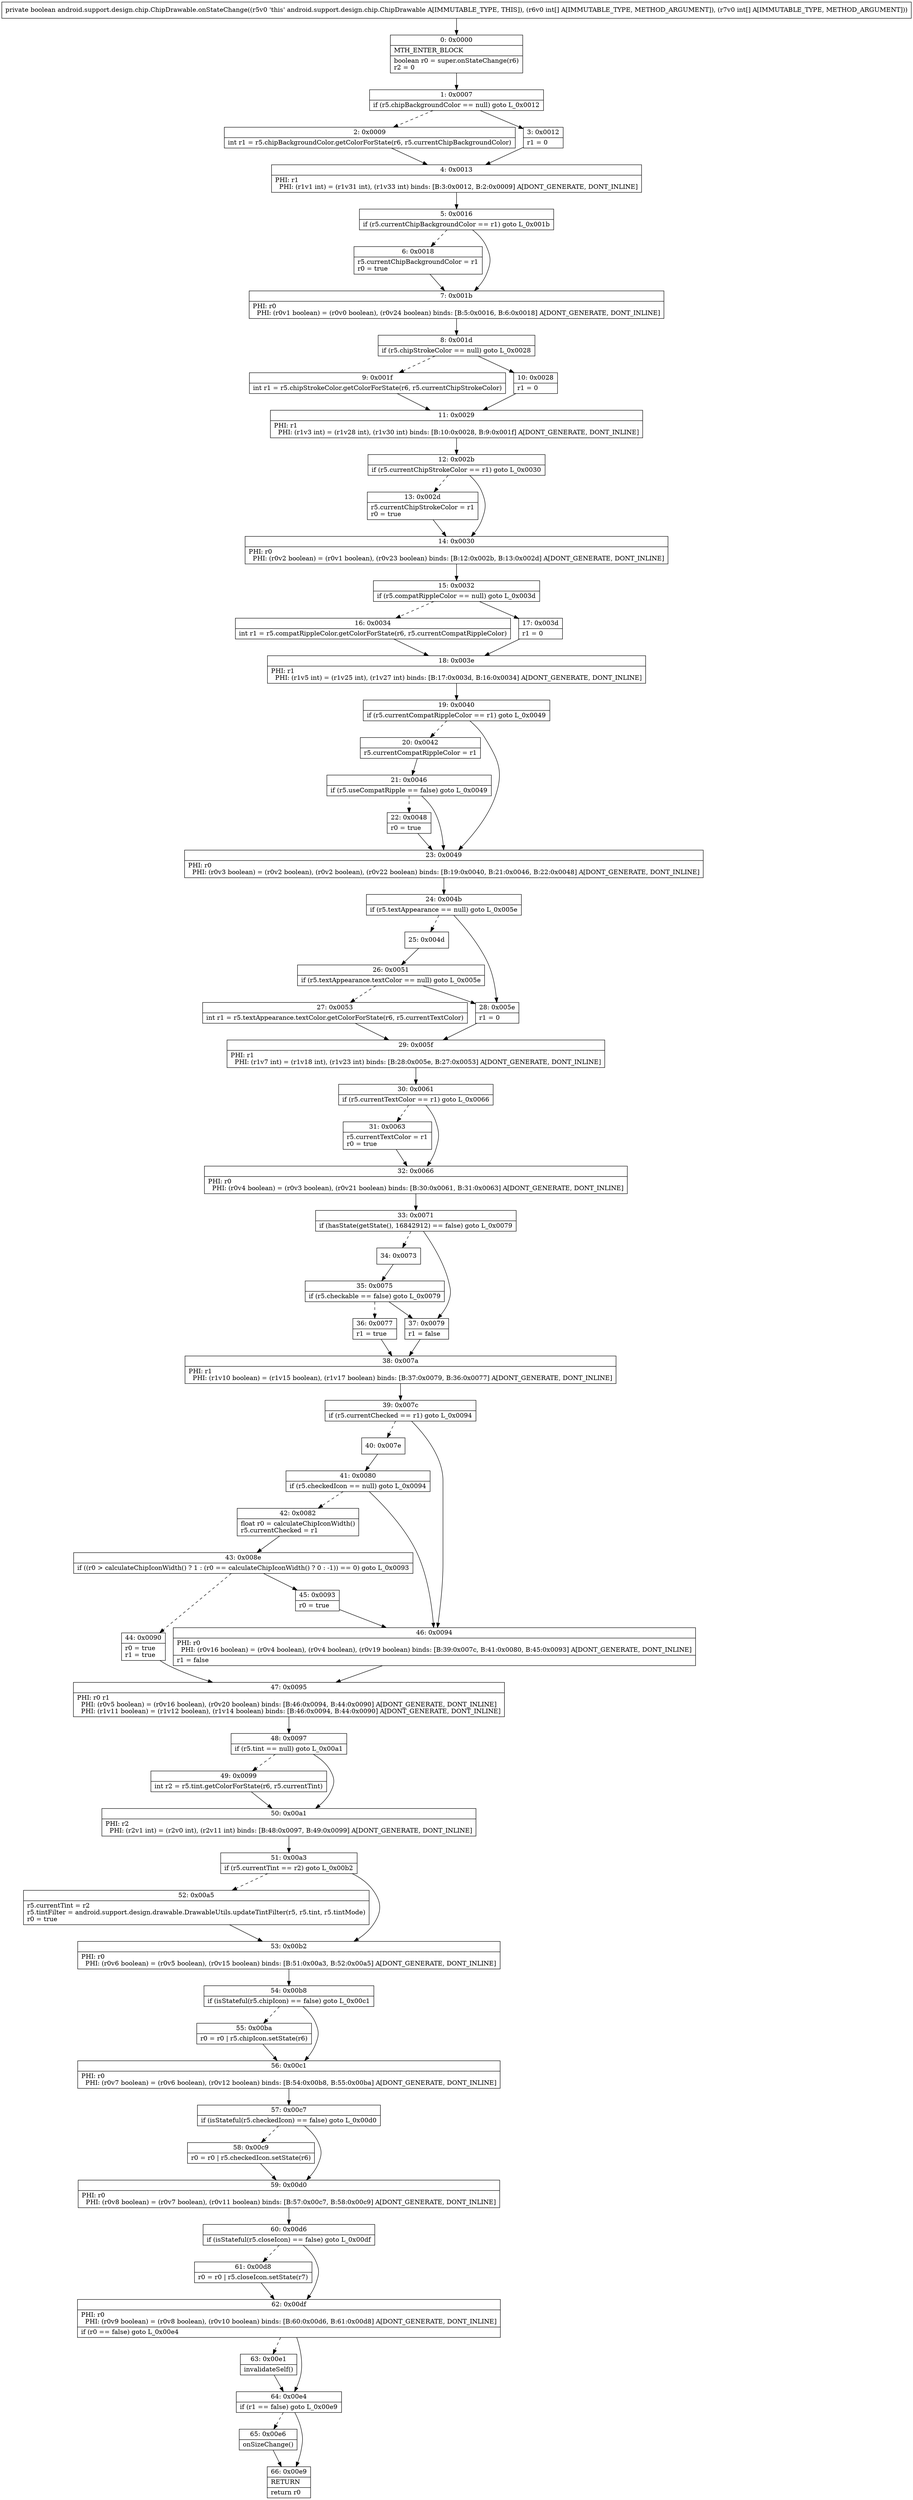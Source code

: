 digraph "CFG forandroid.support.design.chip.ChipDrawable.onStateChange([I[I)Z" {
Node_0 [shape=record,label="{0\:\ 0x0000|MTH_ENTER_BLOCK\l|boolean r0 = super.onStateChange(r6)\lr2 = 0\l}"];
Node_1 [shape=record,label="{1\:\ 0x0007|if (r5.chipBackgroundColor == null) goto L_0x0012\l}"];
Node_2 [shape=record,label="{2\:\ 0x0009|int r1 = r5.chipBackgroundColor.getColorForState(r6, r5.currentChipBackgroundColor)\l}"];
Node_3 [shape=record,label="{3\:\ 0x0012|r1 = 0\l}"];
Node_4 [shape=record,label="{4\:\ 0x0013|PHI: r1 \l  PHI: (r1v1 int) = (r1v31 int), (r1v33 int) binds: [B:3:0x0012, B:2:0x0009] A[DONT_GENERATE, DONT_INLINE]\l}"];
Node_5 [shape=record,label="{5\:\ 0x0016|if (r5.currentChipBackgroundColor == r1) goto L_0x001b\l}"];
Node_6 [shape=record,label="{6\:\ 0x0018|r5.currentChipBackgroundColor = r1\lr0 = true\l}"];
Node_7 [shape=record,label="{7\:\ 0x001b|PHI: r0 \l  PHI: (r0v1 boolean) = (r0v0 boolean), (r0v24 boolean) binds: [B:5:0x0016, B:6:0x0018] A[DONT_GENERATE, DONT_INLINE]\l}"];
Node_8 [shape=record,label="{8\:\ 0x001d|if (r5.chipStrokeColor == null) goto L_0x0028\l}"];
Node_9 [shape=record,label="{9\:\ 0x001f|int r1 = r5.chipStrokeColor.getColorForState(r6, r5.currentChipStrokeColor)\l}"];
Node_10 [shape=record,label="{10\:\ 0x0028|r1 = 0\l}"];
Node_11 [shape=record,label="{11\:\ 0x0029|PHI: r1 \l  PHI: (r1v3 int) = (r1v28 int), (r1v30 int) binds: [B:10:0x0028, B:9:0x001f] A[DONT_GENERATE, DONT_INLINE]\l}"];
Node_12 [shape=record,label="{12\:\ 0x002b|if (r5.currentChipStrokeColor == r1) goto L_0x0030\l}"];
Node_13 [shape=record,label="{13\:\ 0x002d|r5.currentChipStrokeColor = r1\lr0 = true\l}"];
Node_14 [shape=record,label="{14\:\ 0x0030|PHI: r0 \l  PHI: (r0v2 boolean) = (r0v1 boolean), (r0v23 boolean) binds: [B:12:0x002b, B:13:0x002d] A[DONT_GENERATE, DONT_INLINE]\l}"];
Node_15 [shape=record,label="{15\:\ 0x0032|if (r5.compatRippleColor == null) goto L_0x003d\l}"];
Node_16 [shape=record,label="{16\:\ 0x0034|int r1 = r5.compatRippleColor.getColorForState(r6, r5.currentCompatRippleColor)\l}"];
Node_17 [shape=record,label="{17\:\ 0x003d|r1 = 0\l}"];
Node_18 [shape=record,label="{18\:\ 0x003e|PHI: r1 \l  PHI: (r1v5 int) = (r1v25 int), (r1v27 int) binds: [B:17:0x003d, B:16:0x0034] A[DONT_GENERATE, DONT_INLINE]\l}"];
Node_19 [shape=record,label="{19\:\ 0x0040|if (r5.currentCompatRippleColor == r1) goto L_0x0049\l}"];
Node_20 [shape=record,label="{20\:\ 0x0042|r5.currentCompatRippleColor = r1\l}"];
Node_21 [shape=record,label="{21\:\ 0x0046|if (r5.useCompatRipple == false) goto L_0x0049\l}"];
Node_22 [shape=record,label="{22\:\ 0x0048|r0 = true\l}"];
Node_23 [shape=record,label="{23\:\ 0x0049|PHI: r0 \l  PHI: (r0v3 boolean) = (r0v2 boolean), (r0v2 boolean), (r0v22 boolean) binds: [B:19:0x0040, B:21:0x0046, B:22:0x0048] A[DONT_GENERATE, DONT_INLINE]\l}"];
Node_24 [shape=record,label="{24\:\ 0x004b|if (r5.textAppearance == null) goto L_0x005e\l}"];
Node_25 [shape=record,label="{25\:\ 0x004d}"];
Node_26 [shape=record,label="{26\:\ 0x0051|if (r5.textAppearance.textColor == null) goto L_0x005e\l}"];
Node_27 [shape=record,label="{27\:\ 0x0053|int r1 = r5.textAppearance.textColor.getColorForState(r6, r5.currentTextColor)\l}"];
Node_28 [shape=record,label="{28\:\ 0x005e|r1 = 0\l}"];
Node_29 [shape=record,label="{29\:\ 0x005f|PHI: r1 \l  PHI: (r1v7 int) = (r1v18 int), (r1v23 int) binds: [B:28:0x005e, B:27:0x0053] A[DONT_GENERATE, DONT_INLINE]\l}"];
Node_30 [shape=record,label="{30\:\ 0x0061|if (r5.currentTextColor == r1) goto L_0x0066\l}"];
Node_31 [shape=record,label="{31\:\ 0x0063|r5.currentTextColor = r1\lr0 = true\l}"];
Node_32 [shape=record,label="{32\:\ 0x0066|PHI: r0 \l  PHI: (r0v4 boolean) = (r0v3 boolean), (r0v21 boolean) binds: [B:30:0x0061, B:31:0x0063] A[DONT_GENERATE, DONT_INLINE]\l}"];
Node_33 [shape=record,label="{33\:\ 0x0071|if (hasState(getState(), 16842912) == false) goto L_0x0079\l}"];
Node_34 [shape=record,label="{34\:\ 0x0073}"];
Node_35 [shape=record,label="{35\:\ 0x0075|if (r5.checkable == false) goto L_0x0079\l}"];
Node_36 [shape=record,label="{36\:\ 0x0077|r1 = true\l}"];
Node_37 [shape=record,label="{37\:\ 0x0079|r1 = false\l}"];
Node_38 [shape=record,label="{38\:\ 0x007a|PHI: r1 \l  PHI: (r1v10 boolean) = (r1v15 boolean), (r1v17 boolean) binds: [B:37:0x0079, B:36:0x0077] A[DONT_GENERATE, DONT_INLINE]\l}"];
Node_39 [shape=record,label="{39\:\ 0x007c|if (r5.currentChecked == r1) goto L_0x0094\l}"];
Node_40 [shape=record,label="{40\:\ 0x007e}"];
Node_41 [shape=record,label="{41\:\ 0x0080|if (r5.checkedIcon == null) goto L_0x0094\l}"];
Node_42 [shape=record,label="{42\:\ 0x0082|float r0 = calculateChipIconWidth()\lr5.currentChecked = r1\l}"];
Node_43 [shape=record,label="{43\:\ 0x008e|if ((r0 \> calculateChipIconWidth() ? 1 : (r0 == calculateChipIconWidth() ? 0 : \-1)) == 0) goto L_0x0093\l}"];
Node_44 [shape=record,label="{44\:\ 0x0090|r0 = true\lr1 = true\l}"];
Node_45 [shape=record,label="{45\:\ 0x0093|r0 = true\l}"];
Node_46 [shape=record,label="{46\:\ 0x0094|PHI: r0 \l  PHI: (r0v16 boolean) = (r0v4 boolean), (r0v4 boolean), (r0v19 boolean) binds: [B:39:0x007c, B:41:0x0080, B:45:0x0093] A[DONT_GENERATE, DONT_INLINE]\l|r1 = false\l}"];
Node_47 [shape=record,label="{47\:\ 0x0095|PHI: r0 r1 \l  PHI: (r0v5 boolean) = (r0v16 boolean), (r0v20 boolean) binds: [B:46:0x0094, B:44:0x0090] A[DONT_GENERATE, DONT_INLINE]\l  PHI: (r1v11 boolean) = (r1v12 boolean), (r1v14 boolean) binds: [B:46:0x0094, B:44:0x0090] A[DONT_GENERATE, DONT_INLINE]\l}"];
Node_48 [shape=record,label="{48\:\ 0x0097|if (r5.tint == null) goto L_0x00a1\l}"];
Node_49 [shape=record,label="{49\:\ 0x0099|int r2 = r5.tint.getColorForState(r6, r5.currentTint)\l}"];
Node_50 [shape=record,label="{50\:\ 0x00a1|PHI: r2 \l  PHI: (r2v1 int) = (r2v0 int), (r2v11 int) binds: [B:48:0x0097, B:49:0x0099] A[DONT_GENERATE, DONT_INLINE]\l}"];
Node_51 [shape=record,label="{51\:\ 0x00a3|if (r5.currentTint == r2) goto L_0x00b2\l}"];
Node_52 [shape=record,label="{52\:\ 0x00a5|r5.currentTint = r2\lr5.tintFilter = android.support.design.drawable.DrawableUtils.updateTintFilter(r5, r5.tint, r5.tintMode)\lr0 = true\l}"];
Node_53 [shape=record,label="{53\:\ 0x00b2|PHI: r0 \l  PHI: (r0v6 boolean) = (r0v5 boolean), (r0v15 boolean) binds: [B:51:0x00a3, B:52:0x00a5] A[DONT_GENERATE, DONT_INLINE]\l}"];
Node_54 [shape=record,label="{54\:\ 0x00b8|if (isStateful(r5.chipIcon) == false) goto L_0x00c1\l}"];
Node_55 [shape=record,label="{55\:\ 0x00ba|r0 = r0 \| r5.chipIcon.setState(r6)\l}"];
Node_56 [shape=record,label="{56\:\ 0x00c1|PHI: r0 \l  PHI: (r0v7 boolean) = (r0v6 boolean), (r0v12 boolean) binds: [B:54:0x00b8, B:55:0x00ba] A[DONT_GENERATE, DONT_INLINE]\l}"];
Node_57 [shape=record,label="{57\:\ 0x00c7|if (isStateful(r5.checkedIcon) == false) goto L_0x00d0\l}"];
Node_58 [shape=record,label="{58\:\ 0x00c9|r0 = r0 \| r5.checkedIcon.setState(r6)\l}"];
Node_59 [shape=record,label="{59\:\ 0x00d0|PHI: r0 \l  PHI: (r0v8 boolean) = (r0v7 boolean), (r0v11 boolean) binds: [B:57:0x00c7, B:58:0x00c9] A[DONT_GENERATE, DONT_INLINE]\l}"];
Node_60 [shape=record,label="{60\:\ 0x00d6|if (isStateful(r5.closeIcon) == false) goto L_0x00df\l}"];
Node_61 [shape=record,label="{61\:\ 0x00d8|r0 = r0 \| r5.closeIcon.setState(r7)\l}"];
Node_62 [shape=record,label="{62\:\ 0x00df|PHI: r0 \l  PHI: (r0v9 boolean) = (r0v8 boolean), (r0v10 boolean) binds: [B:60:0x00d6, B:61:0x00d8] A[DONT_GENERATE, DONT_INLINE]\l|if (r0 == false) goto L_0x00e4\l}"];
Node_63 [shape=record,label="{63\:\ 0x00e1|invalidateSelf()\l}"];
Node_64 [shape=record,label="{64\:\ 0x00e4|if (r1 == false) goto L_0x00e9\l}"];
Node_65 [shape=record,label="{65\:\ 0x00e6|onSizeChange()\l}"];
Node_66 [shape=record,label="{66\:\ 0x00e9|RETURN\l|return r0\l}"];
MethodNode[shape=record,label="{private boolean android.support.design.chip.ChipDrawable.onStateChange((r5v0 'this' android.support.design.chip.ChipDrawable A[IMMUTABLE_TYPE, THIS]), (r6v0 int[] A[IMMUTABLE_TYPE, METHOD_ARGUMENT]), (r7v0 int[] A[IMMUTABLE_TYPE, METHOD_ARGUMENT])) }"];
MethodNode -> Node_0;
Node_0 -> Node_1;
Node_1 -> Node_2[style=dashed];
Node_1 -> Node_3;
Node_2 -> Node_4;
Node_3 -> Node_4;
Node_4 -> Node_5;
Node_5 -> Node_6[style=dashed];
Node_5 -> Node_7;
Node_6 -> Node_7;
Node_7 -> Node_8;
Node_8 -> Node_9[style=dashed];
Node_8 -> Node_10;
Node_9 -> Node_11;
Node_10 -> Node_11;
Node_11 -> Node_12;
Node_12 -> Node_13[style=dashed];
Node_12 -> Node_14;
Node_13 -> Node_14;
Node_14 -> Node_15;
Node_15 -> Node_16[style=dashed];
Node_15 -> Node_17;
Node_16 -> Node_18;
Node_17 -> Node_18;
Node_18 -> Node_19;
Node_19 -> Node_20[style=dashed];
Node_19 -> Node_23;
Node_20 -> Node_21;
Node_21 -> Node_22[style=dashed];
Node_21 -> Node_23;
Node_22 -> Node_23;
Node_23 -> Node_24;
Node_24 -> Node_25[style=dashed];
Node_24 -> Node_28;
Node_25 -> Node_26;
Node_26 -> Node_27[style=dashed];
Node_26 -> Node_28;
Node_27 -> Node_29;
Node_28 -> Node_29;
Node_29 -> Node_30;
Node_30 -> Node_31[style=dashed];
Node_30 -> Node_32;
Node_31 -> Node_32;
Node_32 -> Node_33;
Node_33 -> Node_34[style=dashed];
Node_33 -> Node_37;
Node_34 -> Node_35;
Node_35 -> Node_36[style=dashed];
Node_35 -> Node_37;
Node_36 -> Node_38;
Node_37 -> Node_38;
Node_38 -> Node_39;
Node_39 -> Node_40[style=dashed];
Node_39 -> Node_46;
Node_40 -> Node_41;
Node_41 -> Node_42[style=dashed];
Node_41 -> Node_46;
Node_42 -> Node_43;
Node_43 -> Node_44[style=dashed];
Node_43 -> Node_45;
Node_44 -> Node_47;
Node_45 -> Node_46;
Node_46 -> Node_47;
Node_47 -> Node_48;
Node_48 -> Node_49[style=dashed];
Node_48 -> Node_50;
Node_49 -> Node_50;
Node_50 -> Node_51;
Node_51 -> Node_52[style=dashed];
Node_51 -> Node_53;
Node_52 -> Node_53;
Node_53 -> Node_54;
Node_54 -> Node_55[style=dashed];
Node_54 -> Node_56;
Node_55 -> Node_56;
Node_56 -> Node_57;
Node_57 -> Node_58[style=dashed];
Node_57 -> Node_59;
Node_58 -> Node_59;
Node_59 -> Node_60;
Node_60 -> Node_61[style=dashed];
Node_60 -> Node_62;
Node_61 -> Node_62;
Node_62 -> Node_63[style=dashed];
Node_62 -> Node_64;
Node_63 -> Node_64;
Node_64 -> Node_65[style=dashed];
Node_64 -> Node_66;
Node_65 -> Node_66;
}


